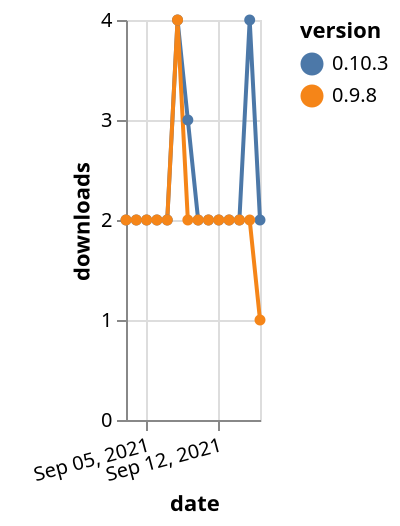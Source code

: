 {"$schema": "https://vega.github.io/schema/vega-lite/v5.json", "description": "A simple bar chart with embedded data.", "data": {"values": [{"date": "2021-09-03", "total": 2898, "delta": 2, "version": "0.10.3"}, {"date": "2021-09-04", "total": 2900, "delta": 2, "version": "0.10.3"}, {"date": "2021-09-05", "total": 2902, "delta": 2, "version": "0.10.3"}, {"date": "2021-09-06", "total": 2904, "delta": 2, "version": "0.10.3"}, {"date": "2021-09-07", "total": 2906, "delta": 2, "version": "0.10.3"}, {"date": "2021-09-08", "total": 2910, "delta": 4, "version": "0.10.3"}, {"date": "2021-09-09", "total": 2913, "delta": 3, "version": "0.10.3"}, {"date": "2021-09-10", "total": 2915, "delta": 2, "version": "0.10.3"}, {"date": "2021-09-11", "total": 2917, "delta": 2, "version": "0.10.3"}, {"date": "2021-09-12", "total": 2919, "delta": 2, "version": "0.10.3"}, {"date": "2021-09-13", "total": 2921, "delta": 2, "version": "0.10.3"}, {"date": "2021-09-14", "total": 2923, "delta": 2, "version": "0.10.3"}, {"date": "2021-09-15", "total": 2927, "delta": 4, "version": "0.10.3"}, {"date": "2021-09-16", "total": 2929, "delta": 2, "version": "0.10.3"}, {"date": "2021-09-03", "total": 3267, "delta": 2, "version": "0.9.8"}, {"date": "2021-09-04", "total": 3269, "delta": 2, "version": "0.9.8"}, {"date": "2021-09-05", "total": 3271, "delta": 2, "version": "0.9.8"}, {"date": "2021-09-06", "total": 3273, "delta": 2, "version": "0.9.8"}, {"date": "2021-09-07", "total": 3275, "delta": 2, "version": "0.9.8"}, {"date": "2021-09-08", "total": 3279, "delta": 4, "version": "0.9.8"}, {"date": "2021-09-09", "total": 3281, "delta": 2, "version": "0.9.8"}, {"date": "2021-09-10", "total": 3283, "delta": 2, "version": "0.9.8"}, {"date": "2021-09-11", "total": 3285, "delta": 2, "version": "0.9.8"}, {"date": "2021-09-12", "total": 3287, "delta": 2, "version": "0.9.8"}, {"date": "2021-09-13", "total": 3289, "delta": 2, "version": "0.9.8"}, {"date": "2021-09-14", "total": 3291, "delta": 2, "version": "0.9.8"}, {"date": "2021-09-15", "total": 3293, "delta": 2, "version": "0.9.8"}, {"date": "2021-09-16", "total": 3294, "delta": 1, "version": "0.9.8"}]}, "width": "container", "mark": {"type": "line", "point": {"filled": true}}, "encoding": {"x": {"field": "date", "type": "temporal", "timeUnit": "yearmonthdate", "title": "date", "axis": {"labelAngle": -15}}, "y": {"field": "delta", "type": "quantitative", "title": "downloads"}, "color": {"field": "version", "type": "nominal"}, "tooltip": {"field": "delta"}}}